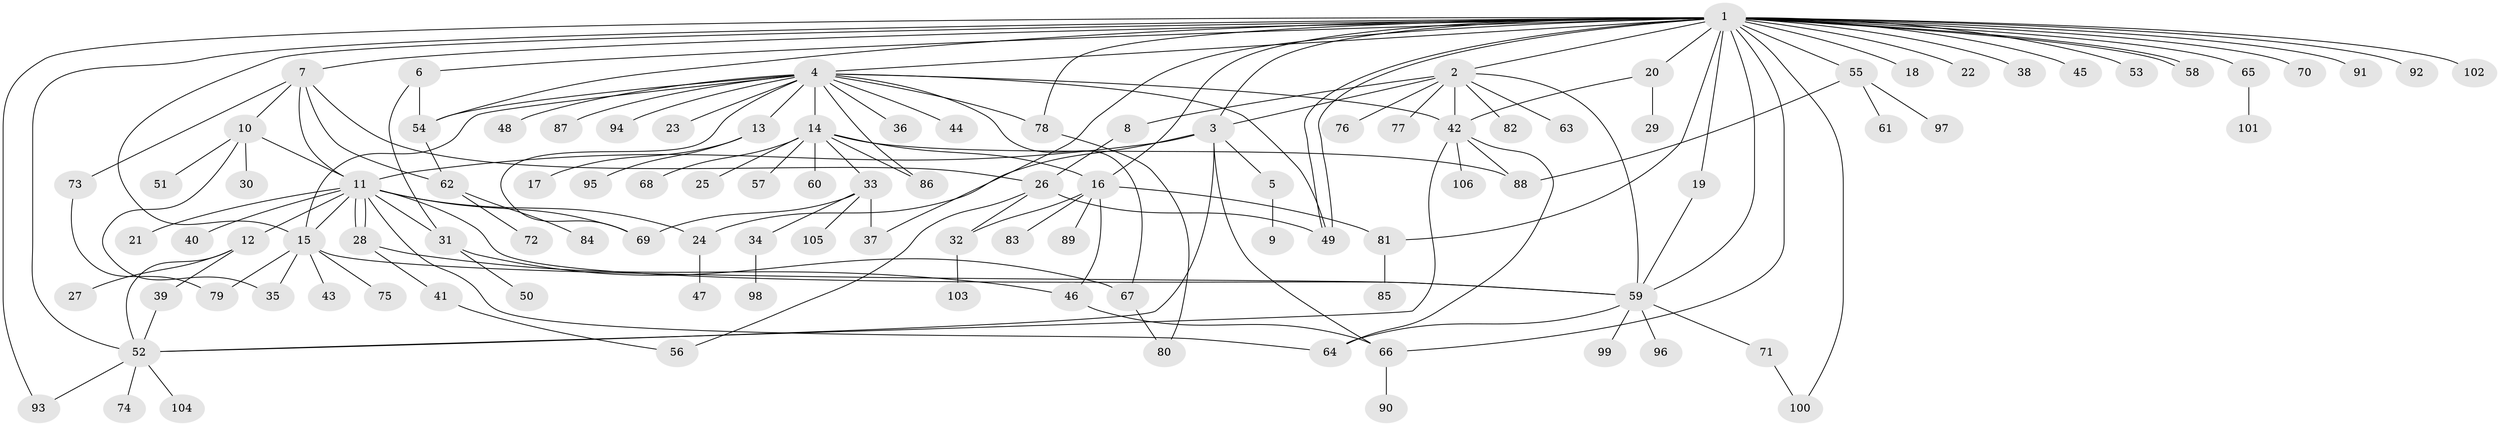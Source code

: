 // coarse degree distribution, {28: 0.012195121951219513, 15: 0.024390243902439025, 11: 0.012195121951219513, 16: 0.012195121951219513, 2: 0.17073170731707318, 4: 0.036585365853658534, 7: 0.036585365853658534, 1: 0.5487804878048781, 3: 0.08536585365853659, 8: 0.024390243902439025, 6: 0.012195121951219513, 5: 0.024390243902439025}
// Generated by graph-tools (version 1.1) at 2025/23/03/03/25 07:23:52]
// undirected, 106 vertices, 153 edges
graph export_dot {
graph [start="1"]
  node [color=gray90,style=filled];
  1;
  2;
  3;
  4;
  5;
  6;
  7;
  8;
  9;
  10;
  11;
  12;
  13;
  14;
  15;
  16;
  17;
  18;
  19;
  20;
  21;
  22;
  23;
  24;
  25;
  26;
  27;
  28;
  29;
  30;
  31;
  32;
  33;
  34;
  35;
  36;
  37;
  38;
  39;
  40;
  41;
  42;
  43;
  44;
  45;
  46;
  47;
  48;
  49;
  50;
  51;
  52;
  53;
  54;
  55;
  56;
  57;
  58;
  59;
  60;
  61;
  62;
  63;
  64;
  65;
  66;
  67;
  68;
  69;
  70;
  71;
  72;
  73;
  74;
  75;
  76;
  77;
  78;
  79;
  80;
  81;
  82;
  83;
  84;
  85;
  86;
  87;
  88;
  89;
  90;
  91;
  92;
  93;
  94;
  95;
  96;
  97;
  98;
  99;
  100;
  101;
  102;
  103;
  104;
  105;
  106;
  1 -- 2;
  1 -- 3;
  1 -- 4;
  1 -- 6;
  1 -- 7;
  1 -- 15;
  1 -- 16;
  1 -- 18;
  1 -- 19;
  1 -- 20;
  1 -- 22;
  1 -- 37;
  1 -- 38;
  1 -- 45;
  1 -- 49;
  1 -- 49;
  1 -- 52;
  1 -- 53;
  1 -- 54;
  1 -- 55;
  1 -- 58;
  1 -- 58;
  1 -- 59;
  1 -- 65;
  1 -- 66;
  1 -- 70;
  1 -- 78;
  1 -- 81;
  1 -- 91;
  1 -- 92;
  1 -- 93;
  1 -- 100;
  1 -- 102;
  2 -- 3;
  2 -- 8;
  2 -- 42;
  2 -- 59;
  2 -- 63;
  2 -- 76;
  2 -- 77;
  2 -- 82;
  3 -- 5;
  3 -- 11;
  3 -- 24;
  3 -- 52;
  3 -- 66;
  4 -- 13;
  4 -- 14;
  4 -- 15;
  4 -- 23;
  4 -- 36;
  4 -- 42;
  4 -- 44;
  4 -- 48;
  4 -- 49;
  4 -- 54;
  4 -- 67;
  4 -- 69;
  4 -- 78;
  4 -- 86;
  4 -- 87;
  4 -- 94;
  5 -- 9;
  6 -- 31;
  6 -- 54;
  7 -- 10;
  7 -- 11;
  7 -- 26;
  7 -- 62;
  7 -- 73;
  8 -- 26;
  10 -- 11;
  10 -- 30;
  10 -- 35;
  10 -- 51;
  11 -- 12;
  11 -- 15;
  11 -- 21;
  11 -- 24;
  11 -- 28;
  11 -- 28;
  11 -- 31;
  11 -- 40;
  11 -- 59;
  11 -- 64;
  11 -- 69;
  12 -- 27;
  12 -- 39;
  12 -- 52;
  13 -- 17;
  13 -- 95;
  14 -- 16;
  14 -- 25;
  14 -- 33;
  14 -- 57;
  14 -- 60;
  14 -- 68;
  14 -- 86;
  14 -- 88;
  15 -- 35;
  15 -- 43;
  15 -- 59;
  15 -- 75;
  15 -- 79;
  16 -- 32;
  16 -- 46;
  16 -- 81;
  16 -- 83;
  16 -- 89;
  19 -- 59;
  20 -- 29;
  20 -- 42;
  24 -- 47;
  26 -- 32;
  26 -- 49;
  26 -- 56;
  28 -- 41;
  28 -- 46;
  31 -- 50;
  31 -- 67;
  32 -- 103;
  33 -- 34;
  33 -- 37;
  33 -- 69;
  33 -- 105;
  34 -- 98;
  39 -- 52;
  41 -- 56;
  42 -- 52;
  42 -- 64;
  42 -- 88;
  42 -- 106;
  46 -- 66;
  52 -- 74;
  52 -- 93;
  52 -- 104;
  54 -- 62;
  55 -- 61;
  55 -- 88;
  55 -- 97;
  59 -- 64;
  59 -- 71;
  59 -- 96;
  59 -- 99;
  62 -- 72;
  62 -- 84;
  65 -- 101;
  66 -- 90;
  67 -- 80;
  71 -- 100;
  73 -- 79;
  78 -- 80;
  81 -- 85;
}
